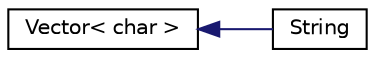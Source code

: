 digraph "类继承关系图"
{
  edge [fontname="Helvetica",fontsize="10",labelfontname="Helvetica",labelfontsize="10"];
  node [fontname="Helvetica",fontsize="10",shape=record];
  rankdir="LR";
  Node0 [label="Vector\< char \>",height=0.2,width=0.4,color="black", fillcolor="white", style="filled",URL="$d5/db2/class_vector.html"];
  Node0 -> Node1 [dir="back",color="midnightblue",fontsize="10",style="solid",fontname="Helvetica"];
  Node1 [label="String",height=0.2,width=0.4,color="black", fillcolor="white", style="filled",URL="$de/d61/class_string.html"];
}
